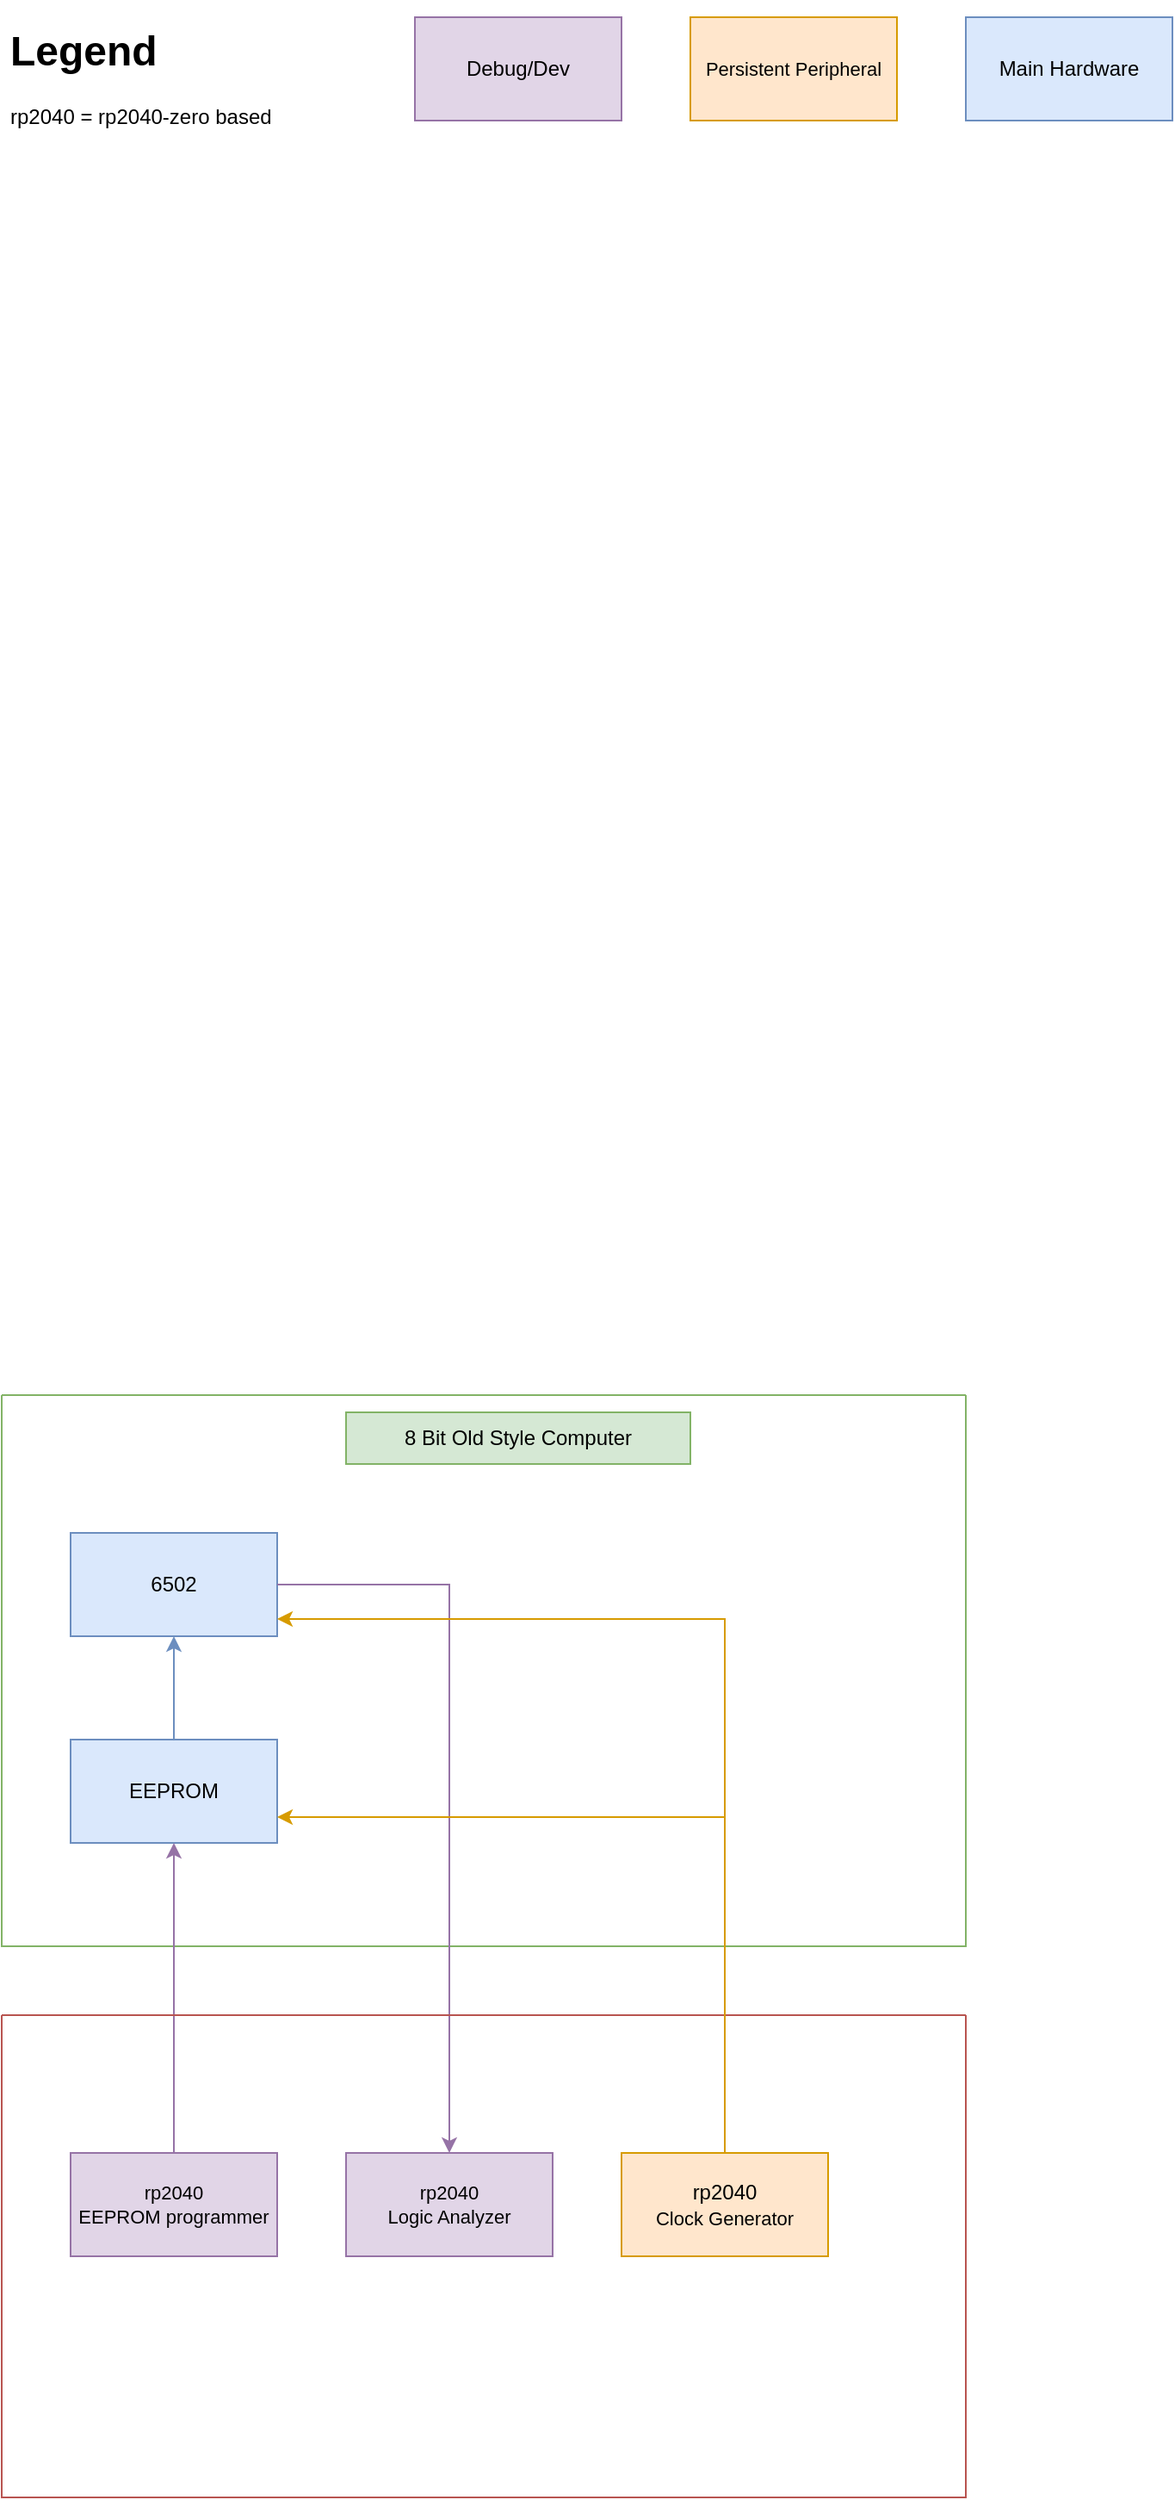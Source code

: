 <mxfile version="21.6.1" type="device">
  <diagram name="Page-1" id="uRI7g29C02g3tit8j8ZI">
    <mxGraphModel dx="1024" dy="1475" grid="1" gridSize="10" guides="1" tooltips="1" connect="1" arrows="1" fold="1" page="1" pageScale="1" pageWidth="1169" pageHeight="827" math="0" shadow="0">
      <root>
        <mxCell id="0" />
        <mxCell id="1" parent="0" />
        <mxCell id="JzfnjKCyOBui762SmMLn-4" value="" style="swimlane;startSize=0;fillColor=#d5e8d4;strokeColor=#82b366;" vertex="1" parent="1">
          <mxGeometry x="80" y="40" width="560" height="320" as="geometry">
            <mxRectangle x="80" y="80" width="50" height="40" as="alternateBounds" />
          </mxGeometry>
        </mxCell>
        <mxCell id="UbuvX2kT0O1qZIHnN7F2-1" value="6502" style="rounded=0;whiteSpace=wrap;html=1;fillColor=#dae8fc;strokeColor=#6c8ebf;" parent="JzfnjKCyOBui762SmMLn-4" vertex="1">
          <mxGeometry x="40" y="80" width="120" height="60" as="geometry" />
        </mxCell>
        <mxCell id="UbuvX2kT0O1qZIHnN7F2-11" value="EEPROM" style="rounded=0;whiteSpace=wrap;html=1;fillColor=#dae8fc;strokeColor=#6c8ebf;" parent="JzfnjKCyOBui762SmMLn-4" vertex="1">
          <mxGeometry x="40" y="200" width="120" height="60" as="geometry" />
        </mxCell>
        <mxCell id="UbuvX2kT0O1qZIHnN7F2-12" style="edgeStyle=orthogonalEdgeStyle;rounded=0;orthogonalLoop=1;jettySize=auto;html=1;fillColor=#dae8fc;strokeColor=#6c8ebf;" parent="JzfnjKCyOBui762SmMLn-4" source="UbuvX2kT0O1qZIHnN7F2-11" target="UbuvX2kT0O1qZIHnN7F2-1" edge="1">
          <mxGeometry relative="1" as="geometry" />
        </mxCell>
        <mxCell id="JzfnjKCyOBui762SmMLn-15" value="8 Bit Old Style Computer" style="text;html=1;strokeColor=#82b366;fillColor=#d5e8d4;align=center;verticalAlign=middle;whiteSpace=wrap;rounded=0;" vertex="1" parent="JzfnjKCyOBui762SmMLn-4">
          <mxGeometry x="200" y="10" width="200" height="30" as="geometry" />
        </mxCell>
        <mxCell id="UbuvX2kT0O1qZIHnN7F2-17" style="edgeStyle=orthogonalEdgeStyle;rounded=0;orthogonalLoop=1;jettySize=auto;html=1;fillColor=#e1d5e7;strokeColor=#9673a6;" parent="1" target="UbuvX2kT0O1qZIHnN7F2-15" edge="1">
          <mxGeometry relative="1" as="geometry">
            <mxPoint x="240" y="150" as="sourcePoint" />
            <Array as="points">
              <mxPoint x="240" y="150" />
              <mxPoint x="340" y="150" />
            </Array>
          </mxGeometry>
        </mxCell>
        <mxCell id="UbuvX2kT0O1qZIHnN7F2-14" style="edgeStyle=orthogonalEdgeStyle;rounded=0;orthogonalLoop=1;jettySize=auto;html=1;fillColor=#e1d5e7;strokeColor=#9673a6;" parent="1" source="UbuvX2kT0O1qZIHnN7F2-10" target="UbuvX2kT0O1qZIHnN7F2-11" edge="1">
          <mxGeometry relative="1" as="geometry" />
        </mxCell>
        <mxCell id="UbuvX2kT0O1qZIHnN7F2-16" value="&lt;h1&gt;Legend&lt;/h1&gt;&lt;p&gt;rp2040&lt;span style=&quot;background-color: initial;&quot;&gt;&amp;nbsp;= rp2040-zero based&lt;/span&gt;&lt;/p&gt;" style="text;html=1;strokeColor=none;fillColor=none;spacing=5;spacingTop=-20;whiteSpace=wrap;overflow=hidden;rounded=0;" parent="1" vertex="1">
          <mxGeometry x="80" y="-760" width="190" height="680" as="geometry" />
        </mxCell>
        <mxCell id="UbuvX2kT0O1qZIHnN7F2-29" value="Debug/Dev" style="rounded=0;whiteSpace=wrap;html=1;fillColor=#e1d5e7;strokeColor=#9673a6;" parent="1" vertex="1">
          <mxGeometry x="320" y="-760" width="120" height="60" as="geometry" />
        </mxCell>
        <mxCell id="UbuvX2kT0O1qZIHnN7F2-30" value="&lt;p style=&quot;line-height: 120%; font-size: 11px;&quot;&gt;Persistent Peripheral&lt;/p&gt;" style="rounded=0;whiteSpace=wrap;html=1;fillColor=#ffe6cc;strokeColor=#d79b00;" parent="1" vertex="1">
          <mxGeometry x="480" y="-760" width="120" height="60" as="geometry" />
        </mxCell>
        <mxCell id="JzfnjKCyOBui762SmMLn-9" value="" style="swimlane;startSize=0;fillColor=#f8cecc;strokeColor=#b85450;" vertex="1" parent="1">
          <mxGeometry x="80" y="400" width="560" height="280" as="geometry" />
        </mxCell>
        <mxCell id="UbuvX2kT0O1qZIHnN7F2-15" value="&lt;p style=&quot;line-height: 120%; font-size: 11px;&quot;&gt;rp2040&lt;br&gt;Logic Analyzer&lt;/p&gt;" style="rounded=0;whiteSpace=wrap;html=1;fillColor=#e1d5e7;strokeColor=#9673a6;" parent="JzfnjKCyOBui762SmMLn-9" vertex="1">
          <mxGeometry x="200" y="80" width="120" height="60" as="geometry" />
        </mxCell>
        <mxCell id="UbuvX2kT0O1qZIHnN7F2-10" value="&lt;p style=&quot;line-height: 120%; font-size: 11px;&quot;&gt;rp2040&lt;br&gt;EEPROM programmer&lt;br&gt;&lt;/p&gt;" style="rounded=0;whiteSpace=wrap;html=1;fillColor=#e1d5e7;strokeColor=#9673a6;" parent="JzfnjKCyOBui762SmMLn-9" vertex="1">
          <mxGeometry x="40" y="80" width="120" height="60" as="geometry" />
        </mxCell>
        <mxCell id="UbuvX2kT0O1qZIHnN7F2-20" value="rp2040&lt;br&gt;&lt;span style=&quot;font-size: 11px; background-color: initial;&quot;&gt;Clock Generator&lt;/span&gt;" style="rounded=0;whiteSpace=wrap;html=1;fillColor=#ffe6cc;strokeColor=#d79b00;" parent="JzfnjKCyOBui762SmMLn-9" vertex="1">
          <mxGeometry x="360" y="80" width="120" height="60" as="geometry" />
        </mxCell>
        <mxCell id="JzfnjKCyOBui762SmMLn-12" style="edgeStyle=orthogonalEdgeStyle;rounded=0;orthogonalLoop=1;jettySize=auto;html=1;fillColor=#ffe6cc;strokeColor=#d79b00;" edge="1" parent="1" source="UbuvX2kT0O1qZIHnN7F2-20">
          <mxGeometry relative="1" as="geometry">
            <mxPoint x="240" y="170" as="targetPoint" />
            <Array as="points">
              <mxPoint x="500" y="170" />
              <mxPoint x="240" y="170" />
            </Array>
          </mxGeometry>
        </mxCell>
        <mxCell id="JzfnjKCyOBui762SmMLn-13" style="edgeStyle=orthogonalEdgeStyle;rounded=0;orthogonalLoop=1;jettySize=auto;html=1;entryX=1;entryY=0.75;entryDx=0;entryDy=0;fillColor=#ffe6cc;strokeColor=#d79b00;" edge="1" parent="1" source="UbuvX2kT0O1qZIHnN7F2-20" target="UbuvX2kT0O1qZIHnN7F2-11">
          <mxGeometry relative="1" as="geometry">
            <Array as="points">
              <mxPoint x="500" y="285" />
            </Array>
          </mxGeometry>
        </mxCell>
        <mxCell id="JzfnjKCyOBui762SmMLn-14" value="Main Hardware" style="rounded=0;whiteSpace=wrap;html=1;fillColor=#dae8fc;strokeColor=#6c8ebf;" vertex="1" parent="1">
          <mxGeometry x="640" y="-760" width="120" height="60" as="geometry" />
        </mxCell>
      </root>
    </mxGraphModel>
  </diagram>
</mxfile>
